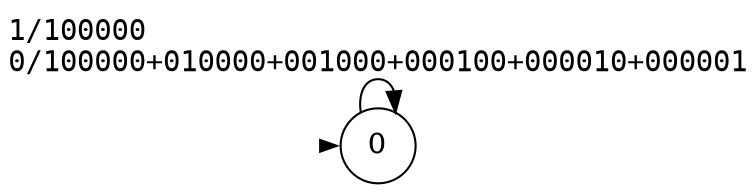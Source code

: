 digraph""{graph[rankdir=LR,ranksep=0.8,nodesep=0.2];node[shape=circle];edge[fontname=mono];init[shape=point,style=invis];0[label="0"];init->0[penwidth=0,tooltip="initialstate"];0->0[label="1/100000\l0/100000+010000+001000+000100+000010+000001\l",labeltooltip="fire_alarm/go_safe_loc&#8743;&#172;go_entrace&#8743;&#172;go_counter&#8743;&#172;go_back&#8743;&#172;go_warehouse&#8743;&#172;go_charging_point&#10;&#172;fire_alarm/go_safe_loc&#8743;&#172;go_entrace&#8743;&#172;go_counter&#8743;&#172;go_back&#8743;&#172;go_warehouse&#8743;&#172;go_charging_point+&#172;go_safe_loc&#8743;go_entrace&#8743;&#172;go_counter&#8743;&#172;go_back&#8743;&#172;go_warehouse&#8743;&#172;go_charging_point+&#172;go_safe_loc&#8743;&#172;go_entrace&#8743;go_counter&#8743;&#172;go_back&#8743;&#172;go_warehouse&#8743;&#172;go_charging_point+&#172;go_safe_loc&#8743;&#172;go_entrace&#8743;&#172;go_counter&#8743;go_back&#8743;&#172;go_warehouse&#8743;&#172;go_charging_point+&#172;go_safe_loc&#8743;&#172;go_entrace&#8743;&#172;go_counter&#8743;&#172;go_back&#8743;go_warehouse&#8743;&#172;go_charging_point+&#172;go_safe_loc&#8743;&#172;go_entrace&#8743;&#172;go_counter&#8743;&#172;go_back&#8743;&#172;go_warehouse&#8743;go_charging_point&#10;"];}